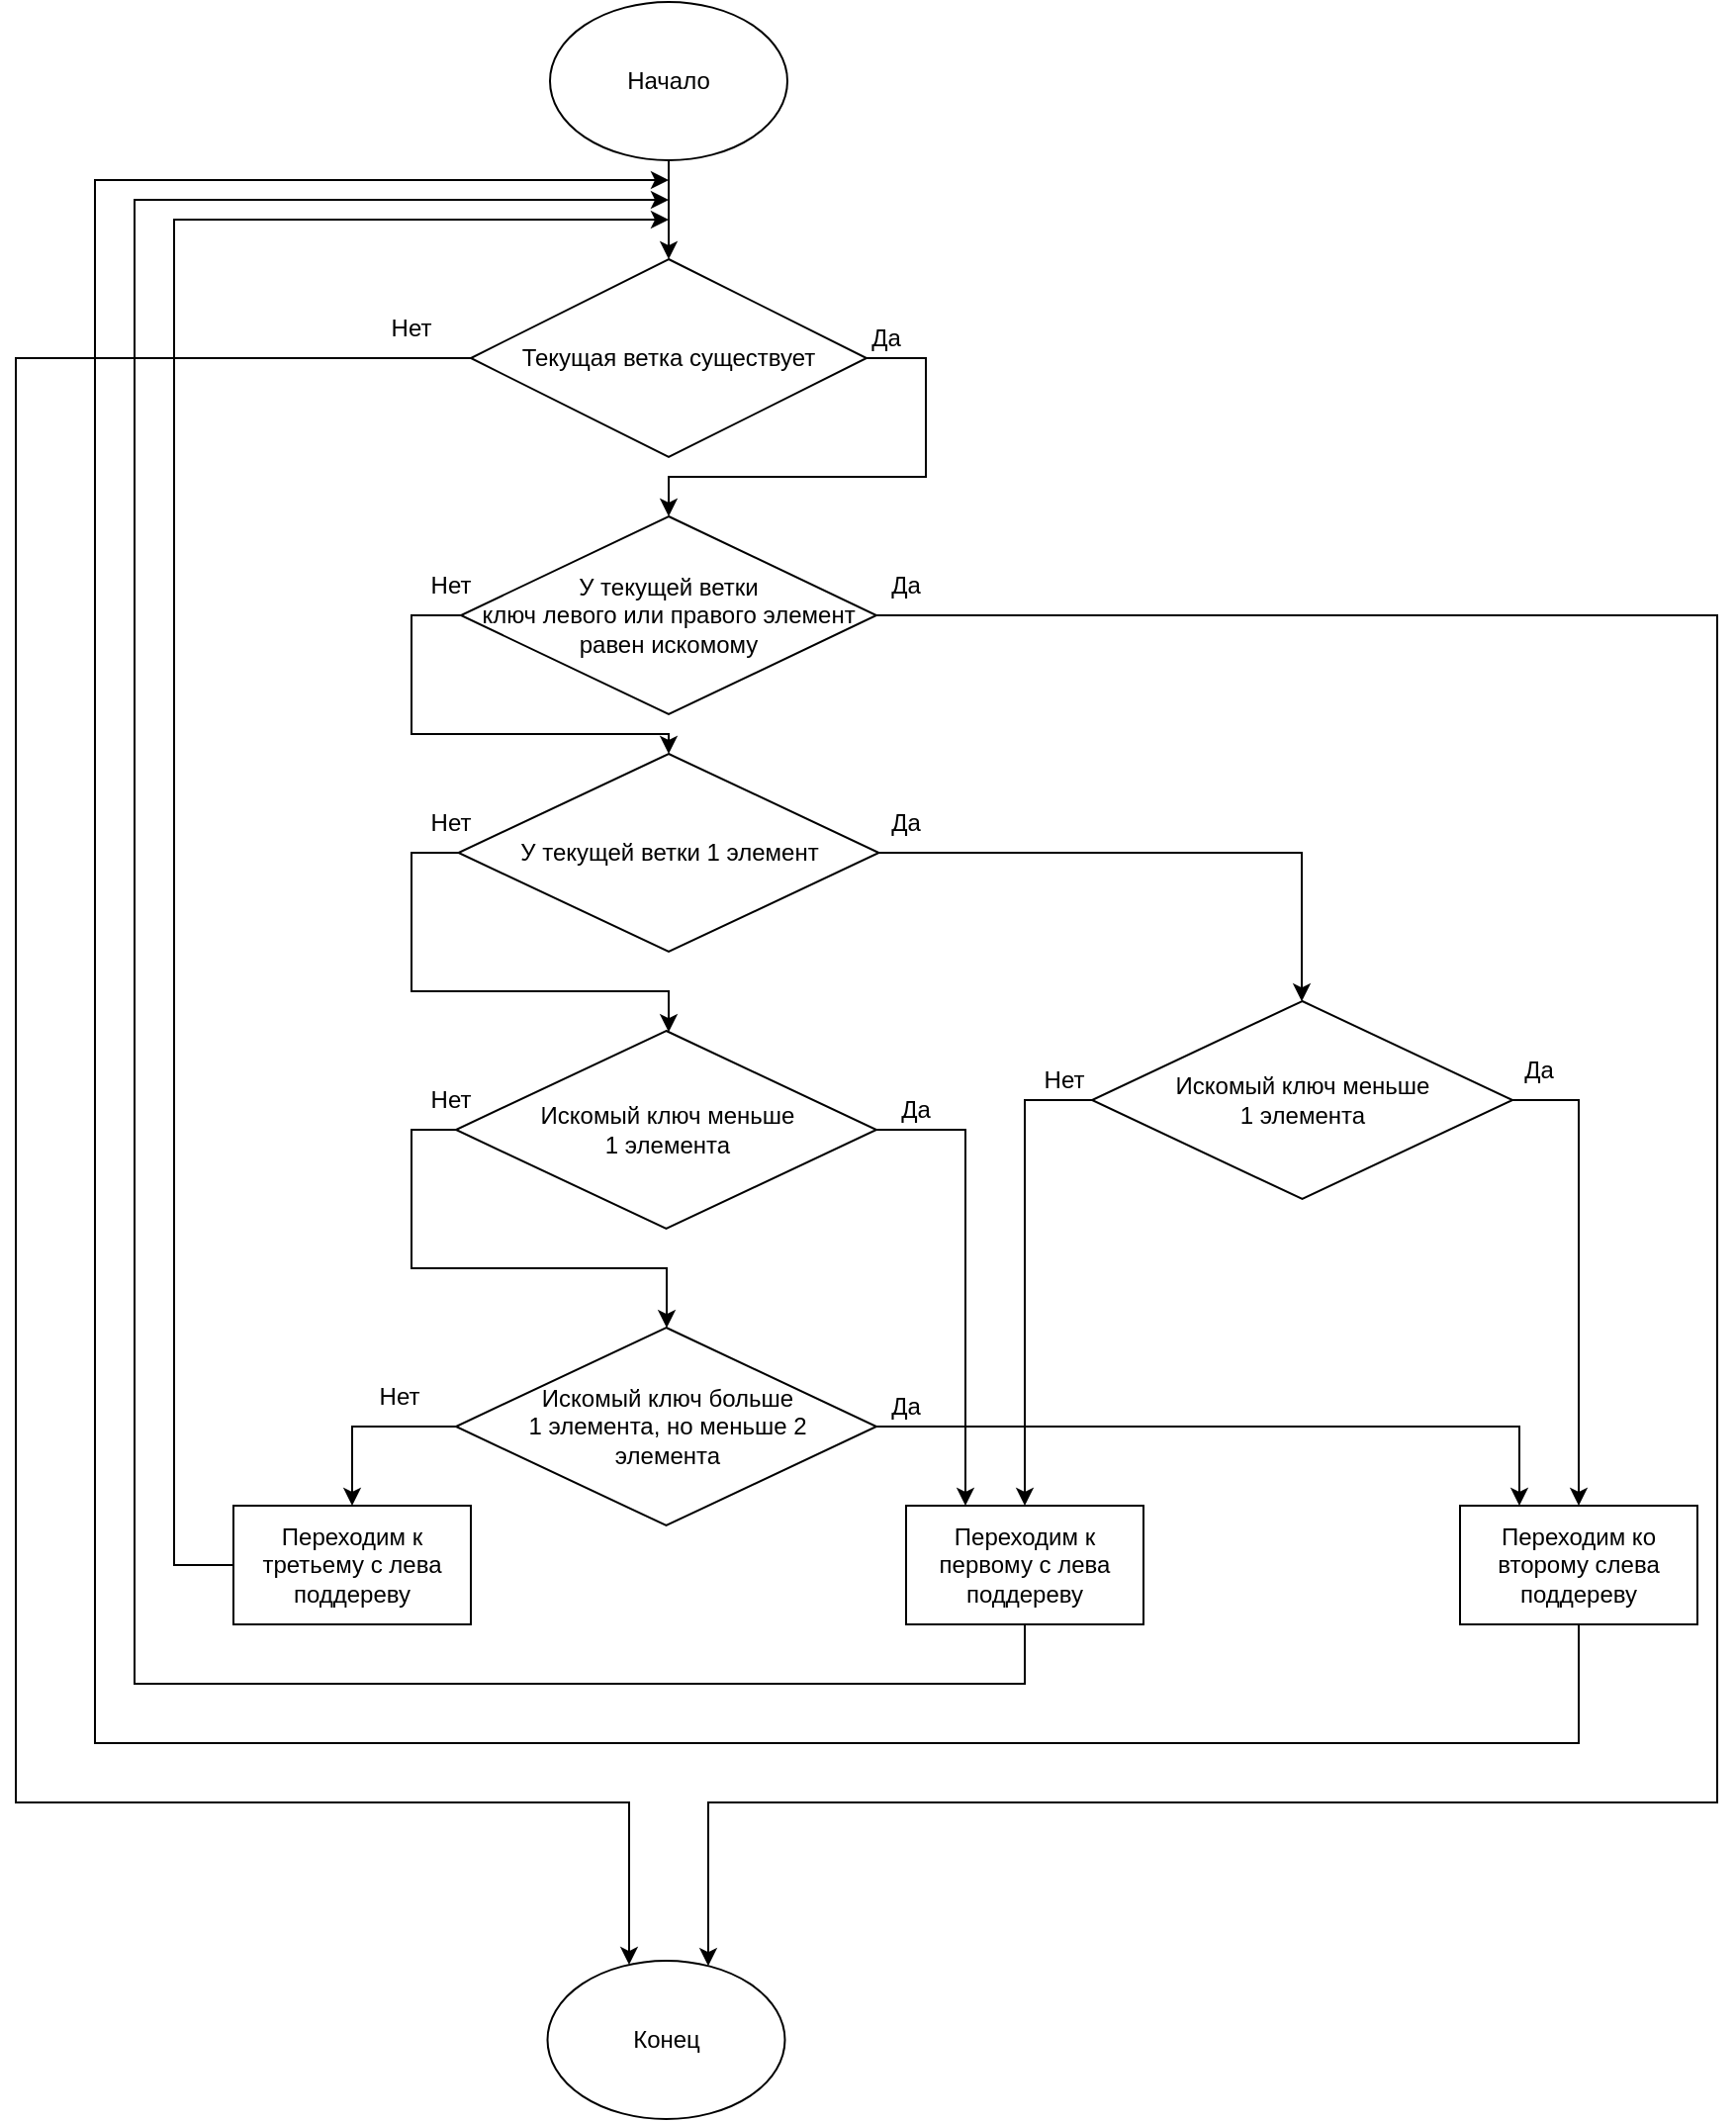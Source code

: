 <mxfile version="15.9.4"><diagram id="rNGLXJ0F_50Fum2c5Iit" name="Page-1"><mxGraphModel dx="2500" dy="2087" grid="1" gridSize="10" guides="1" tooltips="1" connect="1" arrows="1" fold="1" page="1" pageScale="1" pageWidth="827" pageHeight="1169" math="0" shadow="0"><root><mxCell id="0"/><mxCell id="1" parent="0"/><mxCell id="ZyqS5nytIquSQsHE8unf-9" style="edgeStyle=orthogonalEdgeStyle;rounded=0;orthogonalLoop=1;jettySize=auto;html=1;" parent="1" source="ZyqS5nytIquSQsHE8unf-1" target="ZyqS5nytIquSQsHE8unf-2" edge="1"><mxGeometry relative="1" as="geometry"/></mxCell><mxCell id="ZyqS5nytIquSQsHE8unf-1" value="Начало" style="ellipse;whiteSpace=wrap;html=1;" parent="1" vertex="1"><mxGeometry x="140" y="-20" width="120" height="80" as="geometry"/></mxCell><mxCell id="ZyqS5nytIquSQsHE8unf-10" style="edgeStyle=orthogonalEdgeStyle;rounded=0;orthogonalLoop=1;jettySize=auto;html=1;" parent="1" source="ZyqS5nytIquSQsHE8unf-2" target="ZyqS5nytIquSQsHE8unf-3" edge="1"><mxGeometry relative="1" as="geometry"><Array as="points"><mxPoint x="330" y="160"/><mxPoint x="330" y="220"/><mxPoint x="200" y="220"/></Array></mxGeometry></mxCell><mxCell id="ZyqS5nytIquSQsHE8unf-22" style="edgeStyle=orthogonalEdgeStyle;rounded=0;orthogonalLoop=1;jettySize=auto;html=1;" parent="1" source="ZyqS5nytIquSQsHE8unf-2" target="ZyqS5nytIquSQsHE8unf-17" edge="1"><mxGeometry relative="1" as="geometry"><Array as="points"><mxPoint x="-130" y="160"/><mxPoint x="-130" y="890"/><mxPoint x="180" y="890"/></Array></mxGeometry></mxCell><mxCell id="ZyqS5nytIquSQsHE8unf-2" value="&lt;div&gt;Текущая ветка существует&lt;/div&gt;" style="rhombus;whiteSpace=wrap;html=1;" parent="1" vertex="1"><mxGeometry x="100" y="110" width="200" height="100" as="geometry"/></mxCell><mxCell id="ZyqS5nytIquSQsHE8unf-16" style="edgeStyle=orthogonalEdgeStyle;rounded=0;orthogonalLoop=1;jettySize=auto;html=1;" parent="1" source="ZyqS5nytIquSQsHE8unf-3" target="ZyqS5nytIquSQsHE8unf-4" edge="1"><mxGeometry relative="1" as="geometry"><Array as="points"><mxPoint x="70" y="290"/><mxPoint x="70" y="350"/><mxPoint x="200" y="350"/></Array></mxGeometry></mxCell><mxCell id="ZyqS5nytIquSQsHE8unf-18" style="edgeStyle=orthogonalEdgeStyle;rounded=0;orthogonalLoop=1;jettySize=auto;html=1;" parent="1" source="ZyqS5nytIquSQsHE8unf-3" target="ZyqS5nytIquSQsHE8unf-17" edge="1"><mxGeometry relative="1" as="geometry"><Array as="points"><mxPoint x="730" y="290"/><mxPoint x="730" y="890"/><mxPoint x="220" y="890"/></Array></mxGeometry></mxCell><mxCell id="ZyqS5nytIquSQsHE8unf-3" value="&lt;div&gt;У текущей ветки&lt;/div&gt;&lt;div&gt; ключ левого или правого элемент&lt;/div&gt;&lt;div&gt; равен искомому&lt;br&gt;&lt;/div&gt;" style="rhombus;whiteSpace=wrap;html=1;" parent="1" vertex="1"><mxGeometry x="95" y="240" width="210" height="100" as="geometry"/></mxCell><mxCell id="ZyqS5nytIquSQsHE8unf-12" style="edgeStyle=orthogonalEdgeStyle;rounded=0;orthogonalLoop=1;jettySize=auto;html=1;" parent="1" source="ZyqS5nytIquSQsHE8unf-4" target="ZyqS5nytIquSQsHE8unf-6" edge="1"><mxGeometry relative="1" as="geometry"><Array as="points"><mxPoint x="520" y="410"/></Array></mxGeometry></mxCell><mxCell id="ZyqS5nytIquSQsHE8unf-13" style="edgeStyle=orthogonalEdgeStyle;rounded=0;orthogonalLoop=1;jettySize=auto;html=1;" parent="1" source="ZyqS5nytIquSQsHE8unf-4" target="ZyqS5nytIquSQsHE8unf-7" edge="1"><mxGeometry relative="1" as="geometry"><Array as="points"><mxPoint x="70" y="410"/><mxPoint x="70" y="480"/><mxPoint x="200" y="480"/></Array></mxGeometry></mxCell><mxCell id="ZyqS5nytIquSQsHE8unf-4" value="У текущей ветки 1 элемент" style="rhombus;whiteSpace=wrap;html=1;" parent="1" vertex="1"><mxGeometry x="93.75" y="360" width="212.5" height="100" as="geometry"/></mxCell><mxCell id="IfkJtvQtFCSCjbYDjqBP-12" style="edgeStyle=orthogonalEdgeStyle;rounded=0;orthogonalLoop=1;jettySize=auto;html=1;" edge="1" parent="1" source="ZyqS5nytIquSQsHE8unf-6" target="IfkJtvQtFCSCjbYDjqBP-9"><mxGeometry relative="1" as="geometry"><mxPoint x="360" y="580" as="targetPoint"/><Array as="points"><mxPoint x="380" y="535"/></Array></mxGeometry></mxCell><mxCell id="IfkJtvQtFCSCjbYDjqBP-13" style="edgeStyle=orthogonalEdgeStyle;rounded=0;orthogonalLoop=1;jettySize=auto;html=1;" edge="1" parent="1" source="ZyqS5nytIquSQsHE8unf-6" target="IfkJtvQtFCSCjbYDjqBP-10"><mxGeometry relative="1" as="geometry"><Array as="points"><mxPoint x="660" y="535"/></Array></mxGeometry></mxCell><mxCell id="ZyqS5nytIquSQsHE8unf-6" value="&lt;div&gt;Искомый ключ меньше&lt;/div&gt;&lt;div&gt; 1 элемента&lt;/div&gt;" style="rhombus;whiteSpace=wrap;html=1;" parent="1" vertex="1"><mxGeometry x="414" y="485" width="212.5" height="100" as="geometry"/></mxCell><mxCell id="ZyqS5nytIquSQsHE8unf-15" style="edgeStyle=orthogonalEdgeStyle;rounded=0;orthogonalLoop=1;jettySize=auto;html=1;" parent="1" source="ZyqS5nytIquSQsHE8unf-7" target="ZyqS5nytIquSQsHE8unf-8" edge="1"><mxGeometry relative="1" as="geometry"><Array as="points"><mxPoint x="70" y="550"/><mxPoint x="70" y="620"/><mxPoint x="199" y="620"/></Array></mxGeometry></mxCell><mxCell id="IfkJtvQtFCSCjbYDjqBP-15" style="edgeStyle=orthogonalEdgeStyle;rounded=0;orthogonalLoop=1;jettySize=auto;html=1;entryX=0.25;entryY=0;entryDx=0;entryDy=0;" edge="1" parent="1" source="ZyqS5nytIquSQsHE8unf-7" target="IfkJtvQtFCSCjbYDjqBP-9"><mxGeometry relative="1" as="geometry"/></mxCell><mxCell id="ZyqS5nytIquSQsHE8unf-7" value="&lt;div&gt;Искомый ключ меньше&lt;/div&gt;&lt;div&gt; 1 элемента&lt;/div&gt;" style="rhombus;whiteSpace=wrap;html=1;" parent="1" vertex="1"><mxGeometry x="92.5" y="500" width="212.5" height="100" as="geometry"/></mxCell><mxCell id="IfkJtvQtFCSCjbYDjqBP-16" style="edgeStyle=orthogonalEdgeStyle;rounded=0;orthogonalLoop=1;jettySize=auto;html=1;" edge="1" parent="1" source="ZyqS5nytIquSQsHE8unf-8" target="IfkJtvQtFCSCjbYDjqBP-10"><mxGeometry relative="1" as="geometry"><Array as="points"><mxPoint x="630" y="700"/></Array></mxGeometry></mxCell><mxCell id="IfkJtvQtFCSCjbYDjqBP-18" style="edgeStyle=orthogonalEdgeStyle;rounded=0;orthogonalLoop=1;jettySize=auto;html=1;" edge="1" parent="1" source="ZyqS5nytIquSQsHE8unf-8" target="IfkJtvQtFCSCjbYDjqBP-11"><mxGeometry relative="1" as="geometry"><Array as="points"><mxPoint x="40" y="700"/></Array></mxGeometry></mxCell><mxCell id="ZyqS5nytIquSQsHE8unf-8" value="&lt;div&gt;Искомый ключ больше&lt;/div&gt;&lt;div&gt; 1 элемента, но меньше 2&lt;/div&gt;&lt;div&gt;элемента&lt;br&gt;&lt;/div&gt;" style="rhombus;whiteSpace=wrap;html=1;" parent="1" vertex="1"><mxGeometry x="92.5" y="650" width="212.5" height="100" as="geometry"/></mxCell><mxCell id="ZyqS5nytIquSQsHE8unf-17" value="Конец" style="ellipse;whiteSpace=wrap;html=1;" parent="1" vertex="1"><mxGeometry x="138.75" y="970" width="120" height="80" as="geometry"/></mxCell><mxCell id="IfkJtvQtFCSCjbYDjqBP-1" value="Нет" style="text;html=1;strokeColor=none;fillColor=none;align=center;verticalAlign=middle;whiteSpace=wrap;rounded=0;" vertex="1" parent="1"><mxGeometry x="40" y="130" width="60" height="30" as="geometry"/></mxCell><mxCell id="IfkJtvQtFCSCjbYDjqBP-2" value="&lt;div&gt;Да&lt;/div&gt;" style="text;html=1;strokeColor=none;fillColor=none;align=center;verticalAlign=middle;whiteSpace=wrap;rounded=0;" vertex="1" parent="1"><mxGeometry x="290" y="140" width="40" height="20" as="geometry"/></mxCell><mxCell id="IfkJtvQtFCSCjbYDjqBP-3" value="Нет" style="text;html=1;strokeColor=none;fillColor=none;align=center;verticalAlign=middle;whiteSpace=wrap;rounded=0;" vertex="1" parent="1"><mxGeometry x="60" y="260" width="60" height="30" as="geometry"/></mxCell><mxCell id="IfkJtvQtFCSCjbYDjqBP-4" value="Нет" style="text;html=1;strokeColor=none;fillColor=none;align=center;verticalAlign=middle;whiteSpace=wrap;rounded=0;" vertex="1" parent="1"><mxGeometry x="60" y="380" width="60" height="30" as="geometry"/></mxCell><mxCell id="IfkJtvQtFCSCjbYDjqBP-5" value="Нет" style="text;html=1;strokeColor=none;fillColor=none;align=center;verticalAlign=middle;whiteSpace=wrap;rounded=0;" vertex="1" parent="1"><mxGeometry x="60" y="520" width="60" height="30" as="geometry"/></mxCell><mxCell id="IfkJtvQtFCSCjbYDjqBP-6" value="Нет" style="text;html=1;strokeColor=none;fillColor=none;align=center;verticalAlign=middle;whiteSpace=wrap;rounded=0;" vertex="1" parent="1"><mxGeometry x="33.75" y="670" width="60" height="30" as="geometry"/></mxCell><mxCell id="IfkJtvQtFCSCjbYDjqBP-19" style="edgeStyle=orthogonalEdgeStyle;rounded=0;orthogonalLoop=1;jettySize=auto;html=1;" edge="1" parent="1" source="IfkJtvQtFCSCjbYDjqBP-9"><mxGeometry relative="1" as="geometry"><mxPoint x="200" y="80" as="targetPoint"/><Array as="points"><mxPoint x="380" y="830"/><mxPoint x="-70" y="830"/><mxPoint x="-70" y="80"/><mxPoint x="200" y="80"/></Array></mxGeometry></mxCell><mxCell id="IfkJtvQtFCSCjbYDjqBP-9" value="Переходим к первому с лева поддереву" style="rounded=0;whiteSpace=wrap;html=1;" vertex="1" parent="1"><mxGeometry x="320" y="740" width="120" height="60" as="geometry"/></mxCell><mxCell id="IfkJtvQtFCSCjbYDjqBP-21" style="edgeStyle=orthogonalEdgeStyle;rounded=0;orthogonalLoop=1;jettySize=auto;html=1;" edge="1" parent="1" source="IfkJtvQtFCSCjbYDjqBP-10"><mxGeometry relative="1" as="geometry"><mxPoint x="200" y="70" as="targetPoint"/><Array as="points"><mxPoint x="660" y="860"/><mxPoint x="-90" y="860"/><mxPoint x="-90" y="70"/><mxPoint x="200" y="70"/></Array></mxGeometry></mxCell><mxCell id="IfkJtvQtFCSCjbYDjqBP-10" value="Переходим ко второму слева поддереву " style="rounded=0;whiteSpace=wrap;html=1;" vertex="1" parent="1"><mxGeometry x="600" y="740" width="120" height="60" as="geometry"/></mxCell><mxCell id="IfkJtvQtFCSCjbYDjqBP-20" style="edgeStyle=orthogonalEdgeStyle;rounded=0;orthogonalLoop=1;jettySize=auto;html=1;" edge="1" parent="1" source="IfkJtvQtFCSCjbYDjqBP-11"><mxGeometry relative="1" as="geometry"><mxPoint x="200" y="90" as="targetPoint"/><Array as="points"><mxPoint x="-50" y="770"/><mxPoint x="-50" y="90"/><mxPoint x="200" y="90"/></Array></mxGeometry></mxCell><mxCell id="IfkJtvQtFCSCjbYDjqBP-11" value="Переходим к третьему с лева поддереву" style="rounded=0;whiteSpace=wrap;html=1;" vertex="1" parent="1"><mxGeometry x="-20" y="740" width="120" height="60" as="geometry"/></mxCell><mxCell id="IfkJtvQtFCSCjbYDjqBP-22" value="&lt;div&gt;Да&lt;/div&gt;" style="text;html=1;strokeColor=none;fillColor=none;align=center;verticalAlign=middle;whiteSpace=wrap;rounded=0;" vertex="1" parent="1"><mxGeometry x="300" y="265" width="40" height="20" as="geometry"/></mxCell><mxCell id="IfkJtvQtFCSCjbYDjqBP-24" value="&lt;div&gt;Да&lt;/div&gt;" style="text;html=1;strokeColor=none;fillColor=none;align=center;verticalAlign=middle;whiteSpace=wrap;rounded=0;" vertex="1" parent="1"><mxGeometry x="300" y="385" width="40" height="20" as="geometry"/></mxCell><mxCell id="IfkJtvQtFCSCjbYDjqBP-26" value="&lt;div&gt;Да&lt;/div&gt;" style="text;html=1;strokeColor=none;fillColor=none;align=center;verticalAlign=middle;whiteSpace=wrap;rounded=0;" vertex="1" parent="1"><mxGeometry x="620" y="510" width="40" height="20" as="geometry"/></mxCell><mxCell id="IfkJtvQtFCSCjbYDjqBP-28" value="&lt;div&gt;Да&lt;/div&gt;" style="text;html=1;strokeColor=none;fillColor=none;align=center;verticalAlign=middle;whiteSpace=wrap;rounded=0;" vertex="1" parent="1"><mxGeometry x="305" y="530" width="40" height="20" as="geometry"/></mxCell><mxCell id="IfkJtvQtFCSCjbYDjqBP-29" value="&lt;div&gt;Да&lt;/div&gt;" style="text;html=1;strokeColor=none;fillColor=none;align=center;verticalAlign=middle;whiteSpace=wrap;rounded=0;" vertex="1" parent="1"><mxGeometry x="300" y="680" width="40" height="20" as="geometry"/></mxCell><mxCell id="IfkJtvQtFCSCjbYDjqBP-30" value="Нет" style="text;html=1;strokeColor=none;fillColor=none;align=center;verticalAlign=middle;whiteSpace=wrap;rounded=0;" vertex="1" parent="1"><mxGeometry x="370" y="510" width="60" height="30" as="geometry"/></mxCell></root></mxGraphModel></diagram></mxfile>